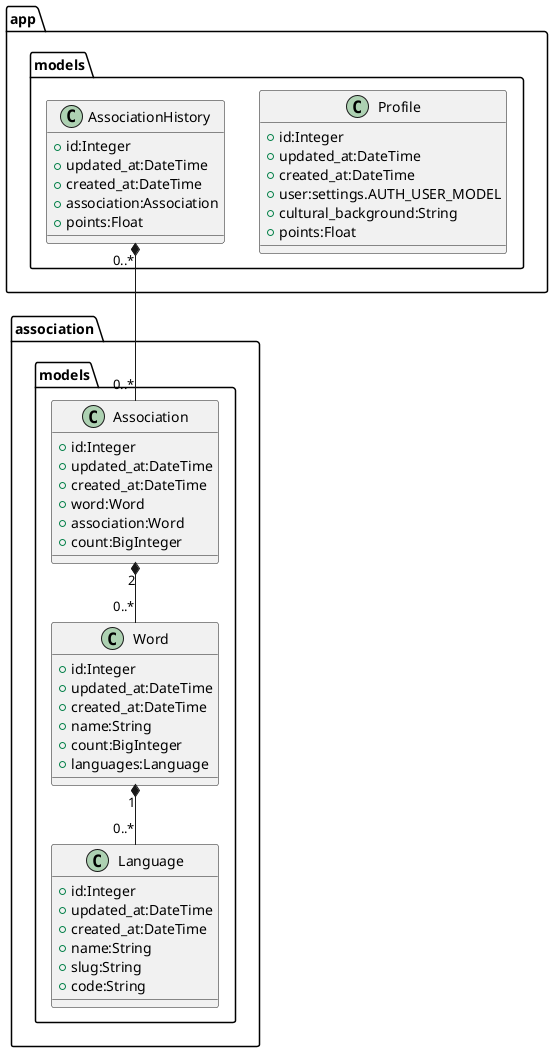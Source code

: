@startuml

class association.models.Language {
    +id:Integer
    +updated_at:DateTime
    +created_at:DateTime
    +name:String
    +slug:String
    +code:String
}

class association.models.Word {
    +id:Integer
    +updated_at:DateTime
    +created_at:DateTime
    +name:String
    +count:BigInteger
    +languages:Language
}

class association.models.Association {
    +id:Integer
    +updated_at:DateTime
    +created_at:DateTime
    +word:Word
    +association:Word
    +count:BigInteger
}

class app.models.Profile {
    +id:Integer
    +updated_at:DateTime
    +created_at:DateTime
    +user:settings.AUTH_USER_MODEL
    +cultural_background:String
    +points:Float
}

class app.models.AssociationHistory {
    +id:Integer
    +updated_at:DateTime
    +created_at:DateTime
    +association:Association
    +points:Float
}

app.models.AssociationHistory "0..*" *-- "0..*" association.models.Association
association.models.Association "2" *-- "0..*" association.models.Word
association.models.Word "1" *-- "0..*" association.models.Language

@enduml